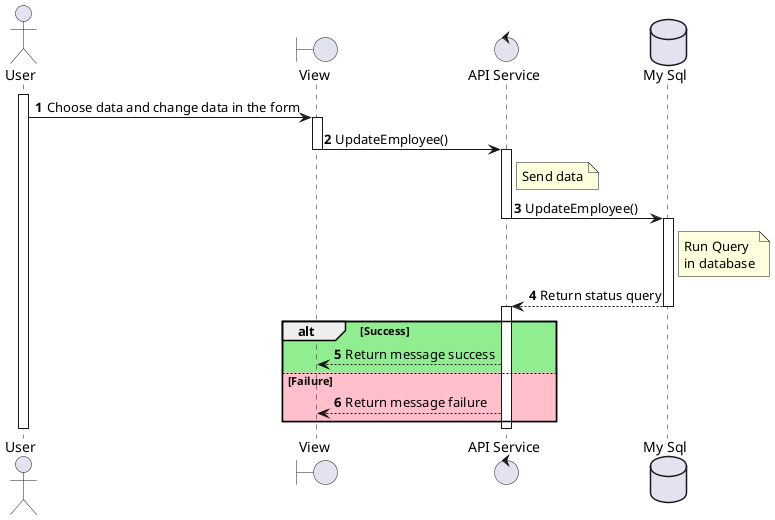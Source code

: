 @startuml sequenceDiagram_Employee_update
actor User
boundary "View" as View
control "API Service" as APIService
database "My Sql" as DB

autonumber
activate User
User -> View : Choose data and change data in the form
activate View
View -> APIService : UpdateEmployee()
deactivate View
activate APIService
note right of APIService: Send data
APIService -> DB : UpdateEmployee()
deactivate APIService
activate DB
note right of DB: Run Query\nin database
DB --> APIService : Return status query
deactivate DB
activate APIService
alt #LightGreen Success
    APIService --> View : Return message success
else #Pink Failure
    APIService --> View : Return message failure
end
deactivate APIService
deactivate User
@enduml
